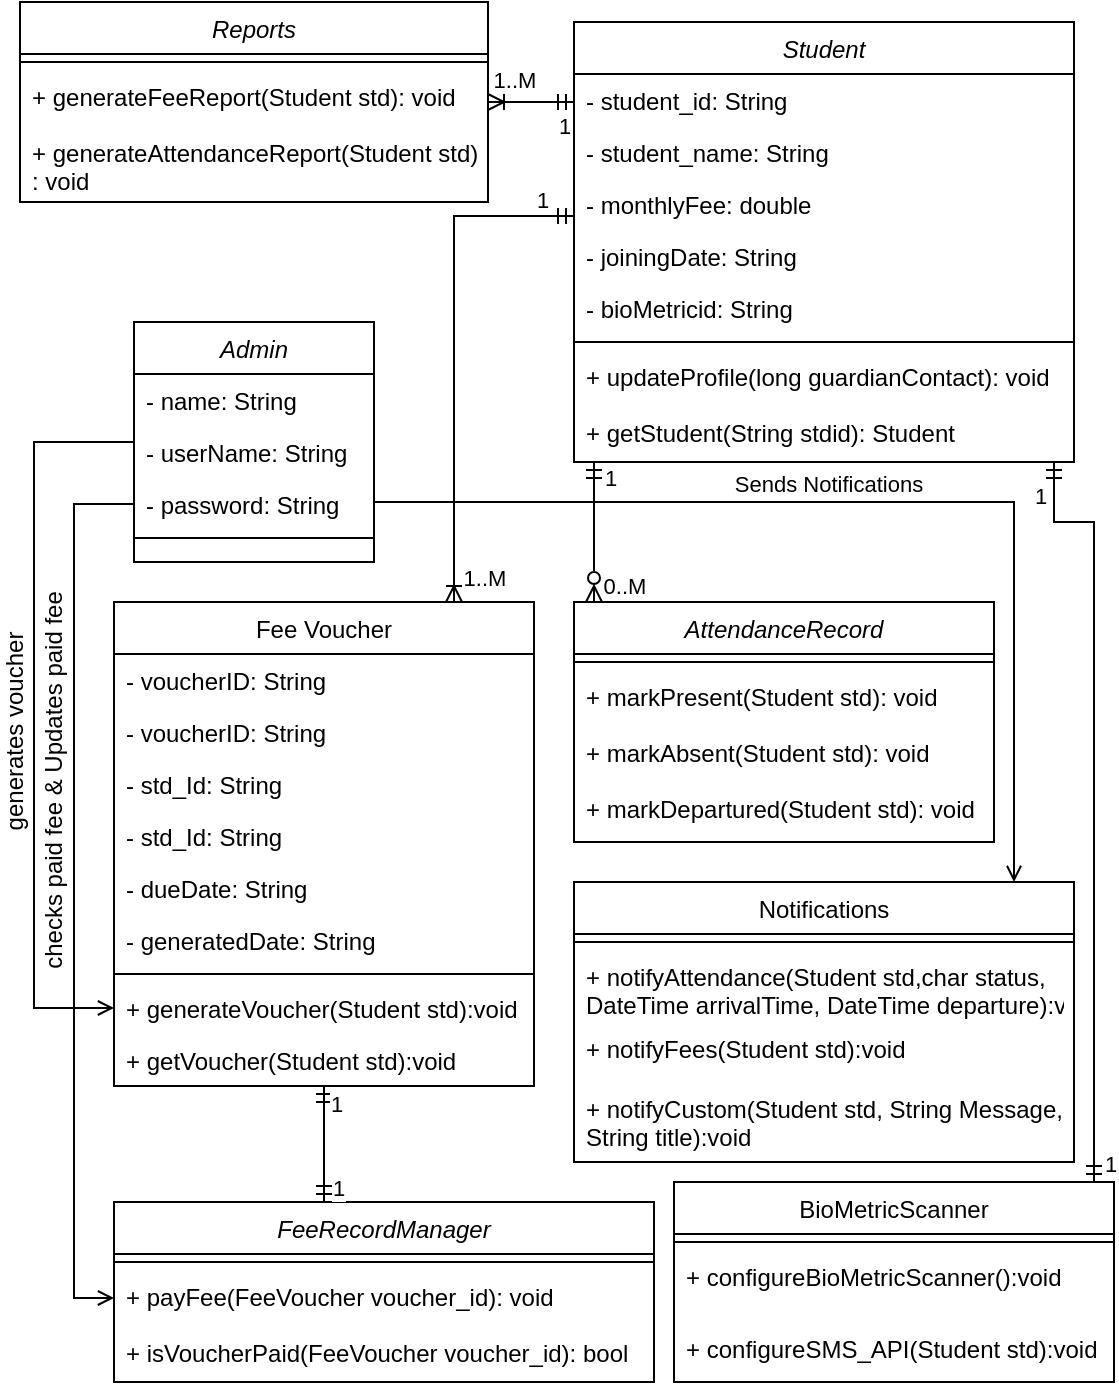 <mxfile version="22.0.2" type="device">
  <diagram id="C5RBs43oDa-KdzZeNtuy" name="Page-1">
    <mxGraphModel dx="993" dy="699" grid="1" gridSize="10" guides="1" tooltips="1" connect="1" arrows="1" fold="1" page="1" pageScale="1" pageWidth="827" pageHeight="1169" math="0" shadow="0">
      <root>
        <mxCell id="WIyWlLk6GJQsqaUBKTNV-0" />
        <mxCell id="WIyWlLk6GJQsqaUBKTNV-1" parent="WIyWlLk6GJQsqaUBKTNV-0" />
        <mxCell id="XTMhPjTaMaZEDOCvljJj-361" value="" style="group" vertex="1" connectable="0" parent="WIyWlLk6GJQsqaUBKTNV-1">
          <mxGeometry x="140" y="20" width="547" height="690" as="geometry" />
        </mxCell>
        <mxCell id="zkfFHV4jXpPFQw0GAbJ--0" value="Student" style="swimlane;fontStyle=2;align=center;verticalAlign=top;childLayout=stackLayout;horizontal=1;startSize=26;horizontalStack=0;resizeParent=1;resizeLast=0;collapsible=1;marginBottom=0;rounded=0;shadow=0;strokeWidth=1;" parent="XTMhPjTaMaZEDOCvljJj-361" vertex="1">
          <mxGeometry x="277" y="10" width="250" height="220" as="geometry">
            <mxRectangle x="230" y="140" width="160" height="26" as="alternateBounds" />
          </mxGeometry>
        </mxCell>
        <mxCell id="zkfFHV4jXpPFQw0GAbJ--1" value="- student_id: String" style="text;align=left;verticalAlign=top;spacingLeft=4;spacingRight=4;overflow=hidden;rotatable=0;points=[[0,0.5],[1,0.5]];portConstraint=eastwest;" parent="zkfFHV4jXpPFQw0GAbJ--0" vertex="1">
          <mxGeometry y="26" width="250" height="26" as="geometry" />
        </mxCell>
        <mxCell id="zkfFHV4jXpPFQw0GAbJ--2" value="- student_name: String" style="text;align=left;verticalAlign=top;spacingLeft=4;spacingRight=4;overflow=hidden;rotatable=0;points=[[0,0.5],[1,0.5]];portConstraint=eastwest;rounded=0;shadow=0;html=0;" parent="zkfFHV4jXpPFQw0GAbJ--0" vertex="1">
          <mxGeometry y="52" width="250" height="26" as="geometry" />
        </mxCell>
        <mxCell id="zkfFHV4jXpPFQw0GAbJ--3" value="- monthlyFee: double" style="text;align=left;verticalAlign=top;spacingLeft=4;spacingRight=4;overflow=hidden;rotatable=0;points=[[0,0.5],[1,0.5]];portConstraint=eastwest;rounded=0;shadow=0;html=0;" parent="zkfFHV4jXpPFQw0GAbJ--0" vertex="1">
          <mxGeometry y="78" width="250" height="26" as="geometry" />
        </mxCell>
        <mxCell id="XTMhPjTaMaZEDOCvljJj-160" value="- joiningDate: String" style="text;align=left;verticalAlign=top;spacingLeft=4;spacingRight=4;overflow=hidden;rotatable=0;points=[[0,0.5],[1,0.5]];portConstraint=eastwest;rounded=0;shadow=0;html=0;" vertex="1" parent="zkfFHV4jXpPFQw0GAbJ--0">
          <mxGeometry y="104" width="250" height="26" as="geometry" />
        </mxCell>
        <mxCell id="XTMhPjTaMaZEDOCvljJj-335" value="- bioMetricid: String" style="text;align=left;verticalAlign=top;spacingLeft=4;spacingRight=4;overflow=hidden;rotatable=0;points=[[0,0.5],[1,0.5]];portConstraint=eastwest;rounded=0;shadow=0;html=0;" vertex="1" parent="zkfFHV4jXpPFQw0GAbJ--0">
          <mxGeometry y="130" width="250" height="26" as="geometry" />
        </mxCell>
        <mxCell id="zkfFHV4jXpPFQw0GAbJ--4" value="" style="line;html=1;strokeWidth=1;align=left;verticalAlign=middle;spacingTop=-1;spacingLeft=3;spacingRight=3;rotatable=0;labelPosition=right;points=[];portConstraint=eastwest;" parent="zkfFHV4jXpPFQw0GAbJ--0" vertex="1">
          <mxGeometry y="156" width="250" height="8" as="geometry" />
        </mxCell>
        <mxCell id="zkfFHV4jXpPFQw0GAbJ--5" value="+ updateProfile(long guardianContact): void" style="text;align=left;verticalAlign=top;spacingLeft=4;spacingRight=4;overflow=hidden;rotatable=0;points=[[0,0.5],[1,0.5]];portConstraint=eastwest;" parent="zkfFHV4jXpPFQw0GAbJ--0" vertex="1">
          <mxGeometry y="164" width="250" height="28" as="geometry" />
        </mxCell>
        <mxCell id="XTMhPjTaMaZEDOCvljJj-177" value="+ getStudent(String stdid): Student" style="text;align=left;verticalAlign=top;spacingLeft=4;spacingRight=4;overflow=hidden;rotatable=0;points=[[0,0.5],[1,0.5]];portConstraint=eastwest;" vertex="1" parent="zkfFHV4jXpPFQw0GAbJ--0">
          <mxGeometry y="192" width="250" height="28" as="geometry" />
        </mxCell>
        <mxCell id="XTMhPjTaMaZEDOCvljJj-161" value="Admin" style="swimlane;fontStyle=2;align=center;verticalAlign=top;childLayout=stackLayout;horizontal=1;startSize=26;horizontalStack=0;resizeParent=1;resizeLast=0;collapsible=1;marginBottom=0;rounded=0;shadow=0;strokeWidth=1;" vertex="1" parent="XTMhPjTaMaZEDOCvljJj-361">
          <mxGeometry x="57" y="160" width="120" height="120" as="geometry">
            <mxRectangle x="230" y="140" width="160" height="26" as="alternateBounds" />
          </mxGeometry>
        </mxCell>
        <mxCell id="XTMhPjTaMaZEDOCvljJj-162" value="- name: String" style="text;align=left;verticalAlign=top;spacingLeft=4;spacingRight=4;overflow=hidden;rotatable=0;points=[[0,0.5],[1,0.5]];portConstraint=eastwest;" vertex="1" parent="XTMhPjTaMaZEDOCvljJj-161">
          <mxGeometry y="26" width="120" height="26" as="geometry" />
        </mxCell>
        <mxCell id="XTMhPjTaMaZEDOCvljJj-163" value="- userName: String" style="text;align=left;verticalAlign=top;spacingLeft=4;spacingRight=4;overflow=hidden;rotatable=0;points=[[0,0.5],[1,0.5]];portConstraint=eastwest;rounded=0;shadow=0;html=0;" vertex="1" parent="XTMhPjTaMaZEDOCvljJj-161">
          <mxGeometry y="52" width="120" height="26" as="geometry" />
        </mxCell>
        <mxCell id="XTMhPjTaMaZEDOCvljJj-164" value="- password: String" style="text;align=left;verticalAlign=top;spacingLeft=4;spacingRight=4;overflow=hidden;rotatable=0;points=[[0,0.5],[1,0.5]];portConstraint=eastwest;rounded=0;shadow=0;html=0;" vertex="1" parent="XTMhPjTaMaZEDOCvljJj-161">
          <mxGeometry y="78" width="120" height="26" as="geometry" />
        </mxCell>
        <mxCell id="XTMhPjTaMaZEDOCvljJj-166" value="" style="line;html=1;strokeWidth=1;align=left;verticalAlign=middle;spacingTop=-1;spacingLeft=3;spacingRight=3;rotatable=0;labelPosition=right;points=[];portConstraint=eastwest;" vertex="1" parent="XTMhPjTaMaZEDOCvljJj-161">
          <mxGeometry y="104" width="120" height="8" as="geometry" />
        </mxCell>
        <mxCell id="XTMhPjTaMaZEDOCvljJj-168" value="Fee Voucher" style="swimlane;fontStyle=0;align=center;verticalAlign=top;childLayout=stackLayout;horizontal=1;startSize=26;horizontalStack=0;resizeParent=1;resizeLast=0;collapsible=1;marginBottom=0;rounded=0;shadow=0;strokeWidth=1;" vertex="1" parent="XTMhPjTaMaZEDOCvljJj-361">
          <mxGeometry x="47" y="300" width="210" height="242" as="geometry">
            <mxRectangle x="130" y="380" width="160" height="26" as="alternateBounds" />
          </mxGeometry>
        </mxCell>
        <mxCell id="XTMhPjTaMaZEDOCvljJj-169" value="- voucherID: String" style="text;align=left;verticalAlign=top;spacingLeft=4;spacingRight=4;overflow=hidden;rotatable=0;points=[[0,0.5],[1,0.5]];portConstraint=eastwest;" vertex="1" parent="XTMhPjTaMaZEDOCvljJj-168">
          <mxGeometry y="26" width="210" height="26" as="geometry" />
        </mxCell>
        <mxCell id="XTMhPjTaMaZEDOCvljJj-195" value="- voucherID: String" style="text;align=left;verticalAlign=top;spacingLeft=4;spacingRight=4;overflow=hidden;rotatable=0;points=[[0,0.5],[1,0.5]];portConstraint=eastwest;" vertex="1" parent="XTMhPjTaMaZEDOCvljJj-168">
          <mxGeometry y="52" width="210" height="26" as="geometry" />
        </mxCell>
        <mxCell id="XTMhPjTaMaZEDOCvljJj-170" value="- std_Id: String" style="text;align=left;verticalAlign=top;spacingLeft=4;spacingRight=4;overflow=hidden;rotatable=0;points=[[0,0.5],[1,0.5]];portConstraint=eastwest;rounded=0;shadow=0;html=0;" vertex="1" parent="XTMhPjTaMaZEDOCvljJj-168">
          <mxGeometry y="78" width="210" height="26" as="geometry" />
        </mxCell>
        <mxCell id="XTMhPjTaMaZEDOCvljJj-174" value="- std_Id: String" style="text;align=left;verticalAlign=top;spacingLeft=4;spacingRight=4;overflow=hidden;rotatable=0;points=[[0,0.5],[1,0.5]];portConstraint=eastwest;rounded=0;shadow=0;html=0;" vertex="1" parent="XTMhPjTaMaZEDOCvljJj-168">
          <mxGeometry y="104" width="210" height="26" as="geometry" />
        </mxCell>
        <mxCell id="XTMhPjTaMaZEDOCvljJj-175" value="- dueDate: String" style="text;align=left;verticalAlign=top;spacingLeft=4;spacingRight=4;overflow=hidden;rotatable=0;points=[[0,0.5],[1,0.5]];portConstraint=eastwest;rounded=0;shadow=0;html=0;" vertex="1" parent="XTMhPjTaMaZEDOCvljJj-168">
          <mxGeometry y="130" width="210" height="26" as="geometry" />
        </mxCell>
        <mxCell id="XTMhPjTaMaZEDOCvljJj-176" value="- generatedDate: String" style="text;align=left;verticalAlign=top;spacingLeft=4;spacingRight=4;overflow=hidden;rotatable=0;points=[[0,0.5],[1,0.5]];portConstraint=eastwest;rounded=0;shadow=0;html=0;" vertex="1" parent="XTMhPjTaMaZEDOCvljJj-168">
          <mxGeometry y="156" width="210" height="26" as="geometry" />
        </mxCell>
        <mxCell id="XTMhPjTaMaZEDOCvljJj-171" value="" style="line;html=1;strokeWidth=1;align=left;verticalAlign=middle;spacingTop=-1;spacingLeft=3;spacingRight=3;rotatable=0;labelPosition=right;points=[];portConstraint=eastwest;" vertex="1" parent="XTMhPjTaMaZEDOCvljJj-168">
          <mxGeometry y="182" width="210" height="8" as="geometry" />
        </mxCell>
        <mxCell id="XTMhPjTaMaZEDOCvljJj-201" value="+ generateVoucher(Student std):void" style="text;align=left;verticalAlign=top;spacingLeft=4;spacingRight=4;overflow=hidden;rotatable=0;points=[[0,0.5],[1,0.5]];portConstraint=eastwest;rounded=0;shadow=0;html=0;" vertex="1" parent="XTMhPjTaMaZEDOCvljJj-168">
          <mxGeometry y="190" width="210" height="26" as="geometry" />
        </mxCell>
        <mxCell id="XTMhPjTaMaZEDOCvljJj-265" value="+ getVoucher(Student std):void" style="text;align=left;verticalAlign=top;spacingLeft=4;spacingRight=4;overflow=hidden;rotatable=0;points=[[0,0.5],[1,0.5]];portConstraint=eastwest;rounded=0;shadow=0;html=0;" vertex="1" parent="XTMhPjTaMaZEDOCvljJj-168">
          <mxGeometry y="216" width="210" height="26" as="geometry" />
        </mxCell>
        <mxCell id="XTMhPjTaMaZEDOCvljJj-198" value="" style="fontSize=12;html=1;endArrow=ERoneToMany;rounded=0;elbow=vertical;edgeStyle=orthogonalEdgeStyle;startArrow=ERmandOne;startFill=0;" edge="1" parent="XTMhPjTaMaZEDOCvljJj-361" source="zkfFHV4jXpPFQw0GAbJ--0" target="XTMhPjTaMaZEDOCvljJj-168">
          <mxGeometry width="100" height="100" relative="1" as="geometry">
            <mxPoint x="236.96" y="107" as="sourcePoint" />
            <mxPoint x="227" y="300" as="targetPoint" />
            <Array as="points">
              <mxPoint x="217" y="107" />
            </Array>
          </mxGeometry>
        </mxCell>
        <mxCell id="XTMhPjTaMaZEDOCvljJj-253" value="1..M" style="edgeLabel;html=1;align=center;verticalAlign=middle;resizable=0;points=[];" vertex="1" connectable="0" parent="XTMhPjTaMaZEDOCvljJj-198">
          <mxGeometry x="0.901" y="2" relative="1" as="geometry">
            <mxPoint x="13" as="offset" />
          </mxGeometry>
        </mxCell>
        <mxCell id="XTMhPjTaMaZEDOCvljJj-254" value="1" style="edgeLabel;html=1;align=center;verticalAlign=middle;resizable=0;points=[];" vertex="1" connectable="0" parent="XTMhPjTaMaZEDOCvljJj-198">
          <mxGeometry x="-0.875" y="-1" relative="1" as="geometry">
            <mxPoint y="-7" as="offset" />
          </mxGeometry>
        </mxCell>
        <mxCell id="XTMhPjTaMaZEDOCvljJj-202" value="AttendanceRecord" style="swimlane;fontStyle=2;align=center;verticalAlign=top;childLayout=stackLayout;horizontal=1;startSize=26;horizontalStack=0;resizeParent=1;resizeLast=0;collapsible=1;marginBottom=0;rounded=0;shadow=0;strokeWidth=1;" vertex="1" parent="XTMhPjTaMaZEDOCvljJj-361">
          <mxGeometry x="277" y="300" width="210" height="120" as="geometry">
            <mxRectangle x="230" y="140" width="160" height="26" as="alternateBounds" />
          </mxGeometry>
        </mxCell>
        <mxCell id="XTMhPjTaMaZEDOCvljJj-207" value="" style="line;html=1;strokeWidth=1;align=left;verticalAlign=middle;spacingTop=-1;spacingLeft=3;spacingRight=3;rotatable=0;labelPosition=right;points=[];portConstraint=eastwest;" vertex="1" parent="XTMhPjTaMaZEDOCvljJj-202">
          <mxGeometry y="26" width="210" height="8" as="geometry" />
        </mxCell>
        <mxCell id="XTMhPjTaMaZEDOCvljJj-209" value="+ markPresent(Student std): void" style="text;align=left;verticalAlign=top;spacingLeft=4;spacingRight=4;overflow=hidden;rotatable=0;points=[[0,0.5],[1,0.5]];portConstraint=eastwest;" vertex="1" parent="XTMhPjTaMaZEDOCvljJj-202">
          <mxGeometry y="34" width="210" height="28" as="geometry" />
        </mxCell>
        <mxCell id="XTMhPjTaMaZEDOCvljJj-210" value="+ markAbsent(Student std): void" style="text;align=left;verticalAlign=top;spacingLeft=4;spacingRight=4;overflow=hidden;rotatable=0;points=[[0,0.5],[1,0.5]];portConstraint=eastwest;" vertex="1" parent="XTMhPjTaMaZEDOCvljJj-202">
          <mxGeometry y="62" width="210" height="28" as="geometry" />
        </mxCell>
        <mxCell id="XTMhPjTaMaZEDOCvljJj-211" value="+ markDepartured(Student std): void" style="text;align=left;verticalAlign=top;spacingLeft=4;spacingRight=4;overflow=hidden;rotatable=0;points=[[0,0.5],[1,0.5]];portConstraint=eastwest;" vertex="1" parent="XTMhPjTaMaZEDOCvljJj-202">
          <mxGeometry y="90" width="210" height="28" as="geometry" />
        </mxCell>
        <mxCell id="XTMhPjTaMaZEDOCvljJj-215" value="" style="fontSize=12;html=1;endArrow=ERzeroToMany;rounded=0;elbow=vertical;edgeStyle=orthogonalEdgeStyle;movable=1;resizable=1;rotatable=1;deletable=1;editable=1;locked=0;connectable=1;startArrow=ERmandOne;startFill=0;endFill=0;" edge="1" parent="XTMhPjTaMaZEDOCvljJj-361" source="zkfFHV4jXpPFQw0GAbJ--0" target="XTMhPjTaMaZEDOCvljJj-202">
          <mxGeometry width="100" height="100" relative="1" as="geometry">
            <mxPoint x="317" y="210" as="sourcePoint" />
            <mxPoint x="307" y="210" as="targetPoint" />
            <Array as="points">
              <mxPoint x="287" y="260" />
              <mxPoint x="287" y="260" />
            </Array>
          </mxGeometry>
        </mxCell>
        <mxCell id="XTMhPjTaMaZEDOCvljJj-251" value="0..M" style="edgeLabel;html=1;align=center;verticalAlign=middle;resizable=0;points=[];" vertex="1" connectable="0" parent="XTMhPjTaMaZEDOCvljJj-215">
          <mxGeometry x="0.647" y="-2" relative="1" as="geometry">
            <mxPoint x="17" y="4" as="offset" />
          </mxGeometry>
        </mxCell>
        <mxCell id="XTMhPjTaMaZEDOCvljJj-337" value="1" style="edgeLabel;html=1;align=center;verticalAlign=middle;resizable=0;points=[];" vertex="1" connectable="0" parent="XTMhPjTaMaZEDOCvljJj-215">
          <mxGeometry x="-0.775" y="3" relative="1" as="geometry">
            <mxPoint x="5" as="offset" />
          </mxGeometry>
        </mxCell>
        <mxCell id="XTMhPjTaMaZEDOCvljJj-255" value="FeeRecordManager" style="swimlane;fontStyle=2;align=center;verticalAlign=top;childLayout=stackLayout;horizontal=1;startSize=26;horizontalStack=0;resizeParent=1;resizeLast=0;collapsible=1;marginBottom=0;rounded=0;shadow=0;strokeWidth=1;" vertex="1" parent="XTMhPjTaMaZEDOCvljJj-361">
          <mxGeometry x="47" y="600" width="270" height="90" as="geometry">
            <mxRectangle x="230" y="140" width="160" height="26" as="alternateBounds" />
          </mxGeometry>
        </mxCell>
        <mxCell id="XTMhPjTaMaZEDOCvljJj-256" value="" style="line;html=1;strokeWidth=1;align=left;verticalAlign=middle;spacingTop=-1;spacingLeft=3;spacingRight=3;rotatable=0;labelPosition=right;points=[];portConstraint=eastwest;" vertex="1" parent="XTMhPjTaMaZEDOCvljJj-255">
          <mxGeometry y="26" width="270" height="8" as="geometry" />
        </mxCell>
        <mxCell id="XTMhPjTaMaZEDOCvljJj-257" value="+ payFee(FeeVoucher voucher_id): void" style="text;align=left;verticalAlign=top;spacingLeft=4;spacingRight=4;overflow=hidden;rotatable=0;points=[[0,0.5],[1,0.5]];portConstraint=eastwest;" vertex="1" parent="XTMhPjTaMaZEDOCvljJj-255">
          <mxGeometry y="34" width="270" height="28" as="geometry" />
        </mxCell>
        <mxCell id="XTMhPjTaMaZEDOCvljJj-258" value="+ isVoucherPaid(FeeVoucher voucher_id): bool" style="text;align=left;verticalAlign=top;spacingLeft=4;spacingRight=4;overflow=hidden;rotatable=0;points=[[0,0.5],[1,0.5]];portConstraint=eastwest;" vertex="1" parent="XTMhPjTaMaZEDOCvljJj-255">
          <mxGeometry y="62" width="270" height="28" as="geometry" />
        </mxCell>
        <mxCell id="XTMhPjTaMaZEDOCvljJj-269" value="" style="endArrow=open;shadow=0;strokeWidth=1;rounded=0;endFill=1;edgeStyle=elbowEdgeStyle;elbow=vertical;startArrow=none;startFill=0;" edge="1" parent="XTMhPjTaMaZEDOCvljJj-361" source="XTMhPjTaMaZEDOCvljJj-161" target="XTMhPjTaMaZEDOCvljJj-201">
          <mxGeometry x="0.5" y="41" relative="1" as="geometry">
            <mxPoint x="72" y="250.29" as="sourcePoint" />
            <mxPoint x="162" y="250.29" as="targetPoint" />
            <mxPoint x="-40" y="32" as="offset" />
            <Array as="points">
              <mxPoint x="7" y="310" />
            </Array>
          </mxGeometry>
        </mxCell>
        <mxCell id="XTMhPjTaMaZEDOCvljJj-272" value="generates voucher" style="text;html=1;resizable=0;points=[];;align=center;verticalAlign=middle;labelBackgroundColor=none;rounded=0;shadow=0;strokeWidth=1;fontSize=12;rotation=-90;" vertex="1" connectable="0" parent="XTMhPjTaMaZEDOCvljJj-269">
          <mxGeometry x="0.5" y="49" relative="1" as="geometry">
            <mxPoint x="-59" y="-85" as="offset" />
          </mxGeometry>
        </mxCell>
        <mxCell id="XTMhPjTaMaZEDOCvljJj-290" style="edgeStyle=orthogonalEdgeStyle;rounded=0;orthogonalLoop=1;jettySize=auto;html=1;strokeColor=default;endArrow=ERmandOne;endFill=0;startArrow=ERmandOne;startFill=0;" edge="1" parent="XTMhPjTaMaZEDOCvljJj-361" source="XTMhPjTaMaZEDOCvljJj-168" target="XTMhPjTaMaZEDOCvljJj-255">
          <mxGeometry relative="1" as="geometry">
            <Array as="points">
              <mxPoint x="152" y="590" />
              <mxPoint x="152" y="590" />
            </Array>
          </mxGeometry>
        </mxCell>
        <mxCell id="XTMhPjTaMaZEDOCvljJj-291" value="1" style="edgeLabel;html=1;align=center;verticalAlign=middle;resizable=0;points=[];" vertex="1" connectable="0" parent="XTMhPjTaMaZEDOCvljJj-290">
          <mxGeometry x="-0.683" y="1" relative="1" as="geometry">
            <mxPoint x="5" as="offset" />
          </mxGeometry>
        </mxCell>
        <mxCell id="XTMhPjTaMaZEDOCvljJj-292" value="1" style="edgeLabel;html=1;align=center;verticalAlign=middle;resizable=0;points=[];" vertex="1" connectable="0" parent="XTMhPjTaMaZEDOCvljJj-290">
          <mxGeometry x="0.778" relative="1" as="geometry">
            <mxPoint x="7" y="-1" as="offset" />
          </mxGeometry>
        </mxCell>
        <mxCell id="XTMhPjTaMaZEDOCvljJj-279" value="" style="endArrow=open;shadow=0;strokeWidth=1;rounded=0;endFill=1;edgeStyle=elbowEdgeStyle;elbow=vertical;startArrow=none;startFill=0;" edge="1" parent="XTMhPjTaMaZEDOCvljJj-361" source="XTMhPjTaMaZEDOCvljJj-164" target="XTMhPjTaMaZEDOCvljJj-257">
          <mxGeometry x="0.5" y="41" relative="1" as="geometry">
            <mxPoint x="-3" y="280" as="sourcePoint" />
            <mxPoint x="-13" y="663" as="targetPoint" />
            <mxPoint x="-40" y="32" as="offset" />
            <Array as="points">
              <mxPoint x="27" y="330" />
            </Array>
          </mxGeometry>
        </mxCell>
        <mxCell id="XTMhPjTaMaZEDOCvljJj-280" value="checks paid fee &amp;amp; Updates&amp;nbsp;paid fee" style="text;html=1;resizable=0;points=[];;align=center;verticalAlign=middle;labelBackgroundColor=none;rounded=0;shadow=0;strokeWidth=1;fontSize=12;rotation=-90;" vertex="1" connectable="0" parent="XTMhPjTaMaZEDOCvljJj-279">
          <mxGeometry x="0.5" y="49" relative="1" as="geometry">
            <mxPoint x="-59" y="-167" as="offset" />
          </mxGeometry>
        </mxCell>
        <mxCell id="XTMhPjTaMaZEDOCvljJj-315" value="Notifications" style="swimlane;fontStyle=0;align=center;verticalAlign=top;childLayout=stackLayout;horizontal=1;startSize=26;horizontalStack=0;resizeParent=1;resizeLast=0;collapsible=1;marginBottom=0;rounded=0;shadow=0;strokeWidth=1;" vertex="1" parent="XTMhPjTaMaZEDOCvljJj-361">
          <mxGeometry x="277" y="440" width="250" height="140" as="geometry">
            <mxRectangle x="300" y="470" width="160" height="26" as="alternateBounds" />
          </mxGeometry>
        </mxCell>
        <mxCell id="XTMhPjTaMaZEDOCvljJj-322" value="" style="line;html=1;strokeWidth=1;align=left;verticalAlign=middle;spacingTop=-1;spacingLeft=3;spacingRight=3;rotatable=0;labelPosition=right;points=[];portConstraint=eastwest;" vertex="1" parent="XTMhPjTaMaZEDOCvljJj-315">
          <mxGeometry y="26" width="250" height="8" as="geometry" />
        </mxCell>
        <mxCell id="XTMhPjTaMaZEDOCvljJj-323" value="+ notifyAttendance(Student std,char status,&#xa;DateTime arrivalTime, DateTime departure):void" style="text;align=left;verticalAlign=top;spacingLeft=4;spacingRight=4;overflow=hidden;rotatable=0;points=[[0,0.5],[1,0.5]];portConstraint=eastwest;rounded=0;shadow=0;html=0;" vertex="1" parent="XTMhPjTaMaZEDOCvljJj-315">
          <mxGeometry y="34" width="250" height="36" as="geometry" />
        </mxCell>
        <mxCell id="XTMhPjTaMaZEDOCvljJj-326" value="+ notifyFees(Student std):void" style="text;align=left;verticalAlign=top;spacingLeft=4;spacingRight=4;overflow=hidden;rotatable=0;points=[[0,0.5],[1,0.5]];portConstraint=eastwest;rounded=0;shadow=0;html=0;" vertex="1" parent="XTMhPjTaMaZEDOCvljJj-315">
          <mxGeometry y="70" width="250" height="30" as="geometry" />
        </mxCell>
        <mxCell id="XTMhPjTaMaZEDOCvljJj-327" value="+ notifyCustom(Student std, String Message,&#xa;String title):void" style="text;align=left;verticalAlign=top;spacingLeft=4;spacingRight=4;overflow=hidden;rotatable=0;points=[[0,0.5],[1,0.5]];portConstraint=eastwest;rounded=0;shadow=0;html=0;" vertex="1" parent="XTMhPjTaMaZEDOCvljJj-315">
          <mxGeometry y="100" width="250" height="40" as="geometry" />
        </mxCell>
        <mxCell id="XTMhPjTaMaZEDOCvljJj-328" style="edgeStyle=orthogonalEdgeStyle;rounded=0;orthogonalLoop=1;jettySize=auto;html=1;endArrow=open;endFill=0;" edge="1" parent="XTMhPjTaMaZEDOCvljJj-361" source="XTMhPjTaMaZEDOCvljJj-161" target="XTMhPjTaMaZEDOCvljJj-315">
          <mxGeometry relative="1" as="geometry">
            <mxPoint x="177" y="250" as="sourcePoint" />
            <Array as="points">
              <mxPoint x="497" y="250" />
            </Array>
          </mxGeometry>
        </mxCell>
        <mxCell id="XTMhPjTaMaZEDOCvljJj-329" value="Sends Notifications" style="edgeLabel;html=1;align=center;verticalAlign=middle;resizable=0;points=[];" vertex="1" connectable="0" parent="XTMhPjTaMaZEDOCvljJj-328">
          <mxGeometry x="-0.11" y="-3" relative="1" as="geometry">
            <mxPoint y="-12" as="offset" />
          </mxGeometry>
        </mxCell>
        <mxCell id="XTMhPjTaMaZEDOCvljJj-330" value="BioMetricScanner" style="swimlane;fontStyle=0;align=center;verticalAlign=top;childLayout=stackLayout;horizontal=1;startSize=26;horizontalStack=0;resizeParent=1;resizeLast=0;collapsible=1;marginBottom=0;rounded=0;shadow=0;strokeWidth=1;" vertex="1" parent="XTMhPjTaMaZEDOCvljJj-361">
          <mxGeometry x="327" y="590" width="220" height="100" as="geometry">
            <mxRectangle x="300" y="470" width="160" height="26" as="alternateBounds" />
          </mxGeometry>
        </mxCell>
        <mxCell id="XTMhPjTaMaZEDOCvljJj-331" value="" style="line;html=1;strokeWidth=1;align=left;verticalAlign=middle;spacingTop=-1;spacingLeft=3;spacingRight=3;rotatable=0;labelPosition=right;points=[];portConstraint=eastwest;" vertex="1" parent="XTMhPjTaMaZEDOCvljJj-330">
          <mxGeometry y="26" width="220" height="8" as="geometry" />
        </mxCell>
        <mxCell id="XTMhPjTaMaZEDOCvljJj-332" value="+ configureBioMetricScanner():void" style="text;align=left;verticalAlign=top;spacingLeft=4;spacingRight=4;overflow=hidden;rotatable=0;points=[[0,0.5],[1,0.5]];portConstraint=eastwest;rounded=0;shadow=0;html=0;" vertex="1" parent="XTMhPjTaMaZEDOCvljJj-330">
          <mxGeometry y="34" width="220" height="36" as="geometry" />
        </mxCell>
        <mxCell id="XTMhPjTaMaZEDOCvljJj-334" value="+ configureSMS_API(Student std):void" style="text;align=left;verticalAlign=top;spacingLeft=4;spacingRight=4;overflow=hidden;rotatable=0;points=[[0,0.5],[1,0.5]];portConstraint=eastwest;rounded=0;shadow=0;html=0;" vertex="1" parent="XTMhPjTaMaZEDOCvljJj-330">
          <mxGeometry y="70" width="220" height="20" as="geometry" />
        </mxCell>
        <mxCell id="XTMhPjTaMaZEDOCvljJj-349" style="edgeStyle=orthogonalEdgeStyle;rounded=0;orthogonalLoop=1;jettySize=auto;html=1;endArrow=ERmandOne;endFill=0;startArrow=ERmandOne;startFill=0;" edge="1" parent="XTMhPjTaMaZEDOCvljJj-361" source="XTMhPjTaMaZEDOCvljJj-177" target="XTMhPjTaMaZEDOCvljJj-330">
          <mxGeometry relative="1" as="geometry">
            <mxPoint x="527" y="230" as="sourcePoint" />
            <Array as="points">
              <mxPoint x="517" y="260" />
              <mxPoint x="537" y="260" />
            </Array>
          </mxGeometry>
        </mxCell>
        <mxCell id="XTMhPjTaMaZEDOCvljJj-357" value="1" style="edgeLabel;html=1;align=center;verticalAlign=middle;resizable=0;points=[];" vertex="1" connectable="0" parent="XTMhPjTaMaZEDOCvljJj-349">
          <mxGeometry x="-0.958" y="-2" relative="1" as="geometry">
            <mxPoint x="-5" y="9" as="offset" />
          </mxGeometry>
        </mxCell>
        <mxCell id="XTMhPjTaMaZEDOCvljJj-358" value="1" style="edgeLabel;html=1;align=center;verticalAlign=middle;resizable=0;points=[];" vertex="1" connectable="0" parent="XTMhPjTaMaZEDOCvljJj-349">
          <mxGeometry x="0.952" y="2" relative="1" as="geometry">
            <mxPoint x="6" as="offset" />
          </mxGeometry>
        </mxCell>
        <mxCell id="XTMhPjTaMaZEDOCvljJj-351" value="Reports" style="swimlane;fontStyle=2;align=center;verticalAlign=top;childLayout=stackLayout;horizontal=1;startSize=26;horizontalStack=0;resizeParent=1;resizeLast=0;collapsible=1;marginBottom=0;rounded=0;shadow=0;strokeWidth=1;" vertex="1" parent="XTMhPjTaMaZEDOCvljJj-361">
          <mxGeometry width="234" height="100" as="geometry">
            <mxRectangle x="230" y="140" width="160" height="26" as="alternateBounds" />
          </mxGeometry>
        </mxCell>
        <mxCell id="XTMhPjTaMaZEDOCvljJj-352" value="" style="line;html=1;strokeWidth=1;align=left;verticalAlign=middle;spacingTop=-1;spacingLeft=3;spacingRight=3;rotatable=0;labelPosition=right;points=[];portConstraint=eastwest;" vertex="1" parent="XTMhPjTaMaZEDOCvljJj-351">
          <mxGeometry y="26" width="234" height="8" as="geometry" />
        </mxCell>
        <mxCell id="XTMhPjTaMaZEDOCvljJj-353" value="+ generateFeeReport(Student std): void" style="text;align=left;verticalAlign=top;spacingLeft=4;spacingRight=4;overflow=hidden;rotatable=0;points=[[0,0.5],[1,0.5]];portConstraint=eastwest;" vertex="1" parent="XTMhPjTaMaZEDOCvljJj-351">
          <mxGeometry y="34" width="234" height="28" as="geometry" />
        </mxCell>
        <mxCell id="XTMhPjTaMaZEDOCvljJj-355" value="+ generateAttendanceReport(Student std)&#xa;: void" style="text;align=left;verticalAlign=top;spacingLeft=4;spacingRight=4;overflow=hidden;rotatable=0;points=[[0,0.5],[1,0.5]];portConstraint=eastwest;" vertex="1" parent="XTMhPjTaMaZEDOCvljJj-351">
          <mxGeometry y="62" width="234" height="38" as="geometry" />
        </mxCell>
        <mxCell id="XTMhPjTaMaZEDOCvljJj-356" style="edgeStyle=orthogonalEdgeStyle;rounded=0;orthogonalLoop=1;jettySize=auto;html=1;endArrow=ERoneToMany;endFill=0;startArrow=ERmandOne;startFill=0;" edge="1" parent="XTMhPjTaMaZEDOCvljJj-361" source="zkfFHV4jXpPFQw0GAbJ--0" target="XTMhPjTaMaZEDOCvljJj-351">
          <mxGeometry relative="1" as="geometry">
            <mxPoint x="517" y="70" as="sourcePoint" />
            <mxPoint x="567" y="507" as="targetPoint" />
            <Array as="points">
              <mxPoint x="237" y="50" />
              <mxPoint x="237" y="50" />
            </Array>
          </mxGeometry>
        </mxCell>
        <mxCell id="XTMhPjTaMaZEDOCvljJj-359" value="1" style="edgeLabel;html=1;align=center;verticalAlign=middle;resizable=0;points=[];" vertex="1" connectable="0" parent="XTMhPjTaMaZEDOCvljJj-356">
          <mxGeometry x="-0.875" y="-2" relative="1" as="geometry">
            <mxPoint x="-3" y="14" as="offset" />
          </mxGeometry>
        </mxCell>
        <mxCell id="XTMhPjTaMaZEDOCvljJj-360" value="1..M" style="edgeLabel;html=1;align=center;verticalAlign=middle;resizable=0;points=[];" vertex="1" connectable="0" parent="XTMhPjTaMaZEDOCvljJj-356">
          <mxGeometry x="0.869" y="4" relative="1" as="geometry">
            <mxPoint x="10" y="-15" as="offset" />
          </mxGeometry>
        </mxCell>
      </root>
    </mxGraphModel>
  </diagram>
</mxfile>
